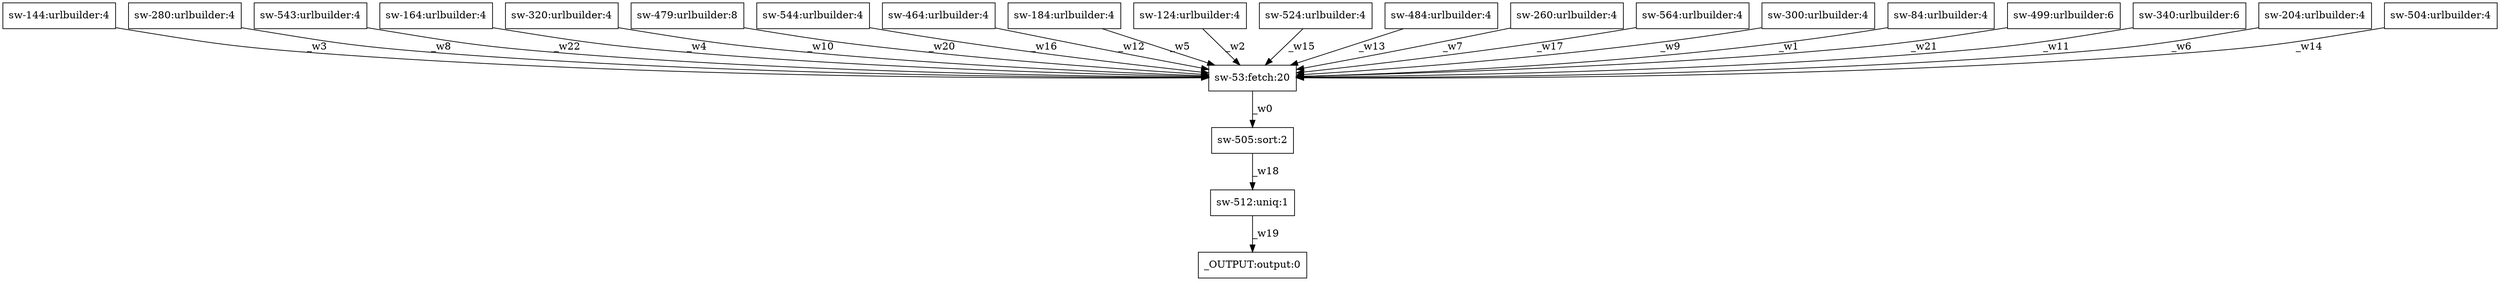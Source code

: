 digraph test1 { node [shape=box] "sw-144" [label="sw-144:urlbuilder:4"];"sw-280" [label="sw-280:urlbuilder:4"];"sw-543" [label="sw-543:urlbuilder:4"];"_OUTPUT" [label="_OUTPUT:output:0"];"sw-164" [label="sw-164:urlbuilder:4"];"sw-320" [label="sw-320:urlbuilder:4"];"sw-479" [label="sw-479:urlbuilder:8"];"sw-544" [label="sw-544:urlbuilder:4"];"sw-53" [label="sw-53:fetch:20"];"sw-512" [label="sw-512:uniq:1"];"sw-464" [label="sw-464:urlbuilder:4"];"sw-184" [label="sw-184:urlbuilder:4"];"sw-124" [label="sw-124:urlbuilder:4"];"sw-524" [label="sw-524:urlbuilder:4"];"sw-484" [label="sw-484:urlbuilder:4"];"sw-260" [label="sw-260:urlbuilder:4"];"sw-564" [label="sw-564:urlbuilder:4"];"sw-300" [label="sw-300:urlbuilder:4"];"sw-84" [label="sw-84:urlbuilder:4"];"sw-505" [label="sw-505:sort:2"];"sw-499" [label="sw-499:urlbuilder:6"];"sw-340" [label="sw-340:urlbuilder:6"];"sw-204" [label="sw-204:urlbuilder:4"];"sw-504" [label="sw-504:urlbuilder:4"];"sw-53" -> "sw-505" [label="_w0"];"sw-84" -> "sw-53" [label="_w1"];"sw-124" -> "sw-53" [label="_w2"];"sw-144" -> "sw-53" [label="_w3"];"sw-164" -> "sw-53" [label="_w4"];"sw-184" -> "sw-53" [label="_w5"];"sw-204" -> "sw-53" [label="_w6"];"sw-260" -> "sw-53" [label="_w7"];"sw-280" -> "sw-53" [label="_w8"];"sw-300" -> "sw-53" [label="_w9"];"sw-320" -> "sw-53" [label="_w10"];"sw-340" -> "sw-53" [label="_w11"];"sw-464" -> "sw-53" [label="_w12"];"sw-484" -> "sw-53" [label="_w13"];"sw-504" -> "sw-53" [label="_w14"];"sw-524" -> "sw-53" [label="_w15"];"sw-544" -> "sw-53" [label="_w16"];"sw-564" -> "sw-53" [label="_w17"];"sw-505" -> "sw-512" [label="_w18"];"sw-512" -> "_OUTPUT" [label="_w19"];"sw-479" -> "sw-53" [label="_w20"];"sw-499" -> "sw-53" [label="_w21"];"sw-543" -> "sw-53" [label="_w22"];}